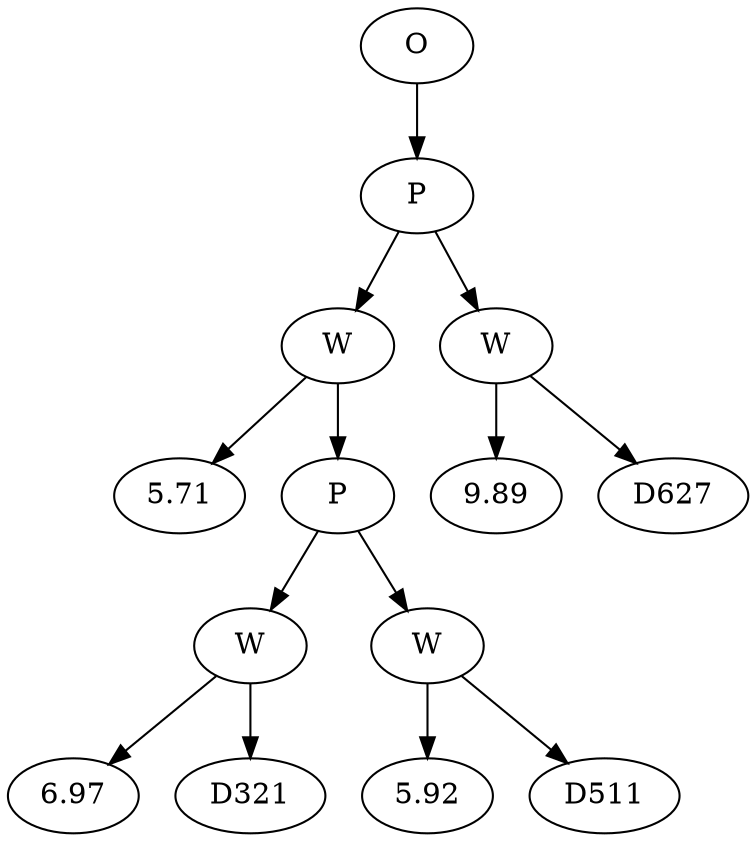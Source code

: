 // Tree
digraph {
	17485155 [label=O]
	17485156 [label=P]
	17485155 -> 17485156
	17485157 [label=W]
	17485156 -> 17485157
	17485158 [label=5.71]
	17485157 -> 17485158
	17485159 [label=P]
	17485157 -> 17485159
	17485160 [label=W]
	17485159 -> 17485160
	17485161 [label=6.97]
	17485160 -> 17485161
	17485162 [label=D321]
	17485160 -> 17485162
	17485163 [label=W]
	17485159 -> 17485163
	17485164 [label=5.92]
	17485163 -> 17485164
	17485165 [label=D511]
	17485163 -> 17485165
	17485166 [label=W]
	17485156 -> 17485166
	17485167 [label=9.89]
	17485166 -> 17485167
	17485168 [label=D627]
	17485166 -> 17485168
}
